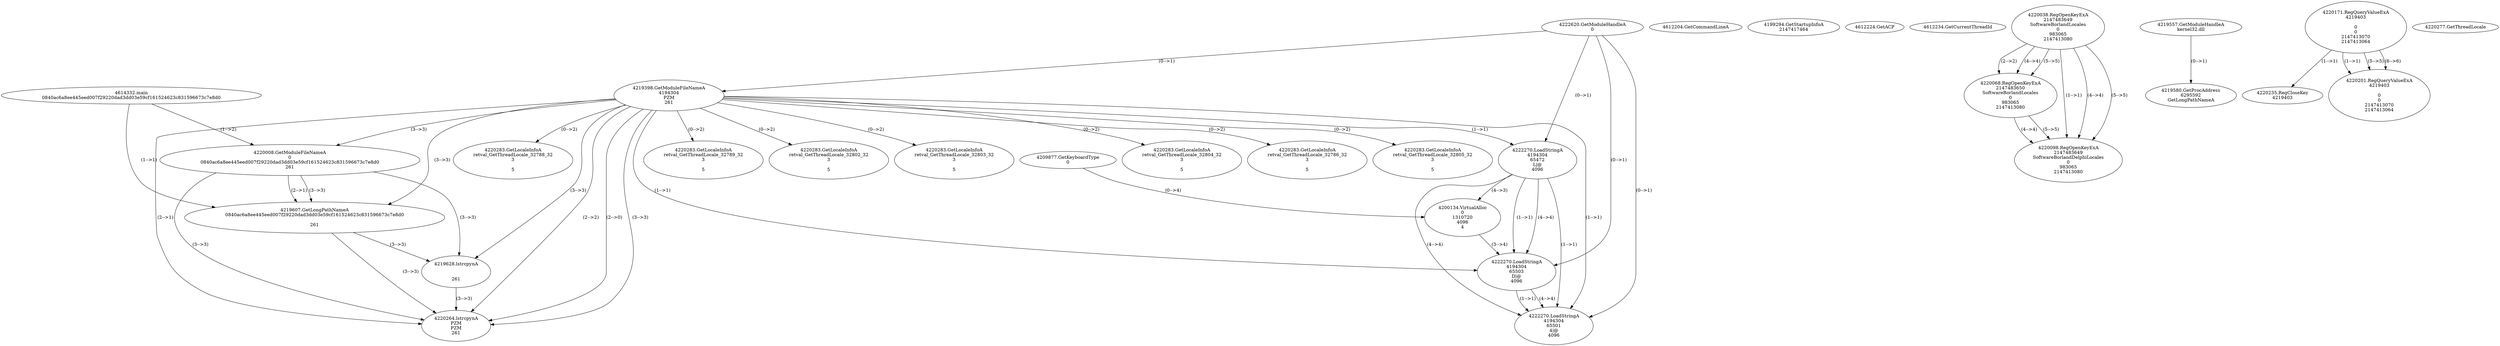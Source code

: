 // Global SCDG with merge call
digraph {
	0 [label="4614332.main
0840ac6a8ee445eed007f29220dad3dd03e59cf161524623c831596673c7e8d0"]
	1 [label="4222620.GetModuleHandleA
0"]
	2 [label="4209877.GetKeyboardType
0"]
	3 [label="4612204.GetCommandLineA
"]
	4 [label="4199294.GetStartupInfoA
2147417464"]
	5 [label="4612224.GetACP
"]
	6 [label="4612234.GetCurrentThreadId
"]
	7 [label="4219398.GetModuleFileNameA
4194304
PZM
261"]
	1 -> 7 [label="(0-->1)"]
	8 [label="4220008.GetModuleFileNameA
0
0840ac6a8ee445eed007f29220dad3dd03e59cf161524623c831596673c7e8d0
261"]
	0 -> 8 [label="(1-->2)"]
	7 -> 8 [label="(3-->3)"]
	9 [label="4220038.RegOpenKeyExA
2147483649
Software\Borland\Locales
0
983065
2147413080"]
	10 [label="4220068.RegOpenKeyExA
2147483650
Software\Borland\Locales
0
983065
2147413080"]
	9 -> 10 [label="(2-->2)"]
	9 -> 10 [label="(4-->4)"]
	9 -> 10 [label="(5-->5)"]
	11 [label="4220098.RegOpenKeyExA
2147483649
Software\Borland\Delphi\Locales
0
983065
2147413080"]
	9 -> 11 [label="(1-->1)"]
	9 -> 11 [label="(4-->4)"]
	10 -> 11 [label="(4-->4)"]
	9 -> 11 [label="(5-->5)"]
	10 -> 11 [label="(5-->5)"]
	12 [label="4219557.GetModuleHandleA
kernel32.dll"]
	13 [label="4219580.GetProcAddress
6295592
GetLongPathNameA"]
	12 -> 13 [label="(0-->1)"]
	14 [label="4219607.GetLongPathNameA
0840ac6a8ee445eed007f29220dad3dd03e59cf161524623c831596673c7e8d0

261"]
	0 -> 14 [label="(1-->1)"]
	8 -> 14 [label="(2-->1)"]
	7 -> 14 [label="(3-->3)"]
	8 -> 14 [label="(3-->3)"]
	15 [label="4219628.lstrcpynA


261"]
	7 -> 15 [label="(3-->3)"]
	8 -> 15 [label="(3-->3)"]
	14 -> 15 [label="(3-->3)"]
	16 [label="4220171.RegQueryValueExA
4219403

0
0
2147413070
2147413064"]
	17 [label="4220235.RegCloseKey
4219403"]
	16 -> 17 [label="(1-->1)"]
	18 [label="4220264.lstrcpynA
PZM
PZM
261"]
	7 -> 18 [label="(2-->1)"]
	7 -> 18 [label="(2-->2)"]
	7 -> 18 [label="(3-->3)"]
	8 -> 18 [label="(3-->3)"]
	14 -> 18 [label="(3-->3)"]
	15 -> 18 [label="(3-->3)"]
	7 -> 18 [label="(2-->0)"]
	19 [label="4220277.GetThreadLocale
"]
	20 [label="4220283.GetLocaleInfoA
retval_GetThreadLocale_32788_32
3

5"]
	7 -> 20 [label="(0-->2)"]
	21 [label="4222270.LoadStringA
4194304
65472
L|@
4096"]
	1 -> 21 [label="(0-->1)"]
	7 -> 21 [label="(1-->1)"]
	22 [label="4200134.VirtualAlloc
0
1310720
4096
4"]
	21 -> 22 [label="(4-->3)"]
	2 -> 22 [label="(0-->4)"]
	23 [label="4222270.LoadStringA
4194304
65503
D|@
4096"]
	1 -> 23 [label="(0-->1)"]
	7 -> 23 [label="(1-->1)"]
	21 -> 23 [label="(1-->1)"]
	21 -> 23 [label="(4-->4)"]
	22 -> 23 [label="(3-->4)"]
	24 [label="4220201.RegQueryValueExA
4219403

0
0
2147413070
2147413064"]
	16 -> 24 [label="(1-->1)"]
	16 -> 24 [label="(5-->5)"]
	16 -> 24 [label="(6-->6)"]
	25 [label="4220283.GetLocaleInfoA
retval_GetThreadLocale_32789_32
3

5"]
	7 -> 25 [label="(0-->2)"]
	26 [label="4220283.GetLocaleInfoA
retval_GetThreadLocale_32802_32
3

5"]
	7 -> 26 [label="(0-->2)"]
	27 [label="4220283.GetLocaleInfoA
retval_GetThreadLocale_32803_32
3

5"]
	7 -> 27 [label="(0-->2)"]
	28 [label="4220283.GetLocaleInfoA
retval_GetThreadLocale_32804_32
3

5"]
	7 -> 28 [label="(0-->2)"]
	29 [label="4220283.GetLocaleInfoA
retval_GetThreadLocale_32786_32
3

5"]
	7 -> 29 [label="(0-->2)"]
	30 [label="4222270.LoadStringA
4194304
65501
4|@
4096"]
	1 -> 30 [label="(0-->1)"]
	7 -> 30 [label="(1-->1)"]
	21 -> 30 [label="(1-->1)"]
	23 -> 30 [label="(1-->1)"]
	21 -> 30 [label="(4-->4)"]
	23 -> 30 [label="(4-->4)"]
	31 [label="4220283.GetLocaleInfoA
retval_GetThreadLocale_32805_32
3

5"]
	7 -> 31 [label="(0-->2)"]
}
